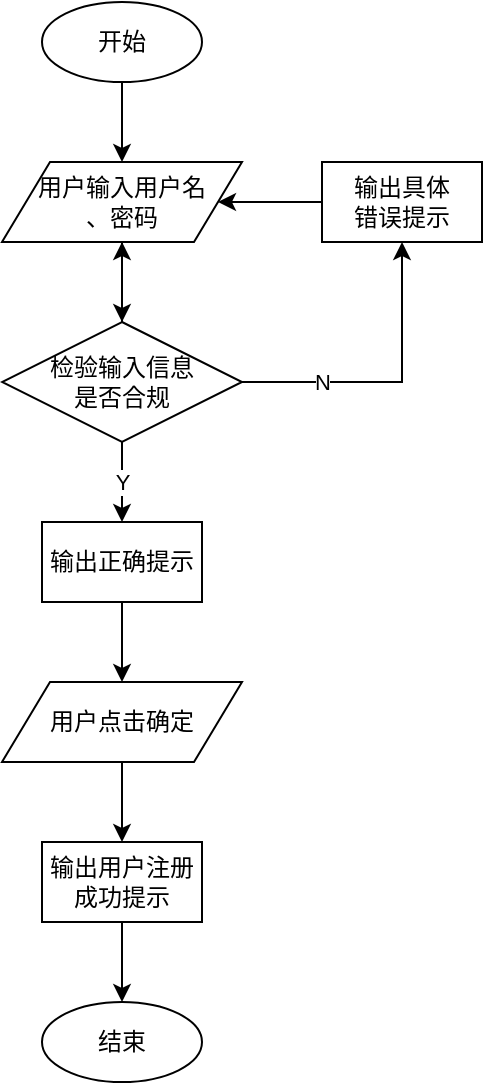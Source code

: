 <mxfile version="14.8.0" type="github">
  <diagram id="HiHnALhIPiBjmrNV9fNd" name="第 1 页">
    <mxGraphModel dx="733" dy="625" grid="1" gridSize="10" guides="1" tooltips="1" connect="1" arrows="1" fold="1" page="1" pageScale="1" pageWidth="827" pageHeight="1169" math="0" shadow="0">
      <root>
        <mxCell id="0" />
        <mxCell id="1" parent="0" />
        <mxCell id="a7-9WqZrXphXbWYOReLA-3" value="" style="edgeStyle=orthogonalEdgeStyle;rounded=0;orthogonalLoop=1;jettySize=auto;html=1;entryX=0.5;entryY=0;entryDx=0;entryDy=0;" parent="1" source="a7-9WqZrXphXbWYOReLA-1" target="a7-9WqZrXphXbWYOReLA-5" edge="1">
          <mxGeometry relative="1" as="geometry">
            <mxPoint x="180" y="200" as="targetPoint" />
          </mxGeometry>
        </mxCell>
        <mxCell id="a7-9WqZrXphXbWYOReLA-1" value="开始" style="ellipse;whiteSpace=wrap;html=1;" parent="1" vertex="1">
          <mxGeometry x="120" y="120" width="80" height="40" as="geometry" />
        </mxCell>
        <mxCell id="a7-9WqZrXphXbWYOReLA-7" value="" style="edgeStyle=orthogonalEdgeStyle;rounded=0;orthogonalLoop=1;jettySize=auto;html=1;entryX=0.5;entryY=0;entryDx=0;entryDy=0;" parent="1" source="a7-9WqZrXphXbWYOReLA-5" target="a7-9WqZrXphXbWYOReLA-8" edge="1">
          <mxGeometry relative="1" as="geometry">
            <mxPoint x="180" y="320" as="targetPoint" />
          </mxGeometry>
        </mxCell>
        <mxCell id="a7-9WqZrXphXbWYOReLA-5" value="用户输入用户名&lt;br&gt;、密码" style="shape=parallelogram;perimeter=parallelogramPerimeter;whiteSpace=wrap;html=1;" parent="1" vertex="1">
          <mxGeometry x="100" y="200" width="120" height="40" as="geometry" />
        </mxCell>
        <mxCell id="a7-9WqZrXphXbWYOReLA-9" value="" style="edgeStyle=orthogonalEdgeStyle;rounded=0;orthogonalLoop=1;jettySize=auto;html=1;" parent="1" source="a7-9WqZrXphXbWYOReLA-8" target="a7-9WqZrXphXbWYOReLA-5" edge="1">
          <mxGeometry relative="1" as="geometry" />
        </mxCell>
        <mxCell id="a7-9WqZrXphXbWYOReLA-11" value="Y" style="edgeStyle=orthogonalEdgeStyle;rounded=0;orthogonalLoop=1;jettySize=auto;html=1;entryX=0.5;entryY=0;entryDx=0;entryDy=0;" parent="1" source="a7-9WqZrXphXbWYOReLA-8" target="a7-9WqZrXphXbWYOReLA-12" edge="1">
          <mxGeometry relative="1" as="geometry">
            <mxPoint x="160" y="420" as="targetPoint" />
          </mxGeometry>
        </mxCell>
        <mxCell id="a7-9WqZrXphXbWYOReLA-20" value="N" style="edgeStyle=orthogonalEdgeStyle;rounded=0;orthogonalLoop=1;jettySize=auto;html=1;exitX=1;exitY=0.5;exitDx=0;exitDy=0;entryX=0.5;entryY=1;entryDx=0;entryDy=0;" parent="1" source="a7-9WqZrXphXbWYOReLA-8" target="a7-9WqZrXphXbWYOReLA-16" edge="1">
          <mxGeometry x="-0.467" relative="1" as="geometry">
            <mxPoint as="offset" />
          </mxGeometry>
        </mxCell>
        <mxCell id="a7-9WqZrXphXbWYOReLA-8" value="检验输入信息&lt;br&gt;是否合规" style="rhombus;whiteSpace=wrap;html=1;" parent="1" vertex="1">
          <mxGeometry x="100" y="280" width="120" height="60" as="geometry" />
        </mxCell>
        <mxCell id="a7-9WqZrXphXbWYOReLA-22" value="" style="edgeStyle=orthogonalEdgeStyle;rounded=0;orthogonalLoop=1;jettySize=auto;html=1;" parent="1" source="a7-9WqZrXphXbWYOReLA-12" edge="1">
          <mxGeometry relative="1" as="geometry">
            <mxPoint x="160" y="460" as="targetPoint" />
          </mxGeometry>
        </mxCell>
        <mxCell id="a7-9WqZrXphXbWYOReLA-12" value="输出正确提示" style="rounded=0;whiteSpace=wrap;html=1;" parent="1" vertex="1">
          <mxGeometry x="120" y="380" width="80" height="40" as="geometry" />
        </mxCell>
        <mxCell id="a7-9WqZrXphXbWYOReLA-17" value="" style="edgeStyle=orthogonalEdgeStyle;rounded=0;orthogonalLoop=1;jettySize=auto;html=1;" parent="1" source="a7-9WqZrXphXbWYOReLA-16" target="a7-9WqZrXphXbWYOReLA-5" edge="1">
          <mxGeometry relative="1" as="geometry" />
        </mxCell>
        <mxCell id="a7-9WqZrXphXbWYOReLA-16" value="输出具体&lt;br&gt;错误提示" style="rounded=0;whiteSpace=wrap;html=1;" parent="1" vertex="1">
          <mxGeometry x="260" y="200" width="80" height="40" as="geometry" />
        </mxCell>
        <mxCell id="a7-9WqZrXphXbWYOReLA-25" value="" style="edgeStyle=orthogonalEdgeStyle;rounded=0;orthogonalLoop=1;jettySize=auto;html=1;" parent="1" source="a7-9WqZrXphXbWYOReLA-23" edge="1">
          <mxGeometry relative="1" as="geometry">
            <mxPoint x="160" y="540" as="targetPoint" />
          </mxGeometry>
        </mxCell>
        <mxCell id="a7-9WqZrXphXbWYOReLA-23" value="用户点击确定" style="shape=parallelogram;perimeter=parallelogramPerimeter;whiteSpace=wrap;html=1;" parent="1" vertex="1">
          <mxGeometry x="100" y="460" width="120" height="40" as="geometry" />
        </mxCell>
        <mxCell id="a7-9WqZrXphXbWYOReLA-28" value="" style="edgeStyle=orthogonalEdgeStyle;rounded=0;orthogonalLoop=1;jettySize=auto;html=1;" parent="1" source="a7-9WqZrXphXbWYOReLA-26" edge="1">
          <mxGeometry relative="1" as="geometry">
            <mxPoint x="160" y="620" as="targetPoint" />
          </mxGeometry>
        </mxCell>
        <mxCell id="a7-9WqZrXphXbWYOReLA-26" value="输出用户注册成功提示" style="rounded=0;whiteSpace=wrap;html=1;" parent="1" vertex="1">
          <mxGeometry x="120" y="540" width="80" height="40" as="geometry" />
        </mxCell>
        <mxCell id="a7-9WqZrXphXbWYOReLA-29" value="结束" style="ellipse;whiteSpace=wrap;html=1;" parent="1" vertex="1">
          <mxGeometry x="120" y="620" width="80" height="40" as="geometry" />
        </mxCell>
      </root>
    </mxGraphModel>
  </diagram>
</mxfile>
